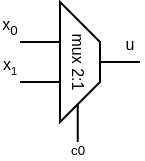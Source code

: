 <mxfile version="24.7.17">
  <diagram name="Page-1" id="VY-0zl7AVMQKiAfX1LNh">
    <mxGraphModel dx="359" dy="269" grid="1" gridSize="10" guides="1" tooltips="1" connect="1" arrows="1" fold="1" page="1" pageScale="1" pageWidth="827" pageHeight="1169" math="0" shadow="0">
      <root>
        <mxCell id="0" />
        <mxCell id="1" parent="0" />
        <mxCell id="kiI8VW62KH7JVP557ECE-12" value="" style="endArrow=none;html=1;rounded=0;" edge="1" parent="1">
          <mxGeometry width="50" height="50" relative="1" as="geometry">
            <mxPoint x="408.87" y="420" as="sourcePoint" />
            <mxPoint x="408.87" y="390" as="targetPoint" />
          </mxGeometry>
        </mxCell>
        <mxCell id="kiI8VW62KH7JVP557ECE-13" value="&lt;font style=&quot;&quot;&gt;&lt;span style=&quot;font-size: 8px;&quot;&gt;&lt;sub&gt;c0&lt;/sub&gt;&lt;/span&gt;&lt;/font&gt;" style="text;html=1;align=center;verticalAlign=middle;whiteSpace=wrap;rounded=0;" vertex="1" parent="1">
          <mxGeometry x="404" y="420" width="10" as="geometry" />
        </mxCell>
        <mxCell id="kiI8VW62KH7JVP557ECE-3" value="" style="endArrow=none;html=1;rounded=0;" edge="1" parent="1">
          <mxGeometry width="50" height="50" relative="1" as="geometry">
            <mxPoint x="380" y="370" as="sourcePoint" />
            <mxPoint x="400" y="370" as="targetPoint" />
          </mxGeometry>
        </mxCell>
        <mxCell id="kiI8VW62KH7JVP557ECE-4" value="" style="endArrow=none;html=1;rounded=0;" edge="1" parent="1">
          <mxGeometry width="50" height="50" relative="1" as="geometry">
            <mxPoint x="380" y="390" as="sourcePoint" />
            <mxPoint x="400" y="390" as="targetPoint" />
          </mxGeometry>
        </mxCell>
        <mxCell id="kiI8VW62KH7JVP557ECE-5" value="&lt;font style=&quot;font-size: 8px;&quot;&gt;x&lt;sub&gt;0&lt;/sub&gt;&lt;/font&gt;" style="text;html=1;align=center;verticalAlign=middle;whiteSpace=wrap;rounded=0;" vertex="1" parent="1">
          <mxGeometry x="370" y="360" width="10" as="geometry" />
        </mxCell>
        <mxCell id="kiI8VW62KH7JVP557ECE-6" value="&lt;font style=&quot;font-size: 8px;&quot;&gt;x&lt;/font&gt;&lt;font style=&quot;font-size: 6.667px;&quot;&gt;&lt;sub&gt;1&lt;/sub&gt;&lt;/font&gt;" style="text;html=1;align=center;verticalAlign=middle;whiteSpace=wrap;rounded=0;" vertex="1" parent="1">
          <mxGeometry x="370" y="380" width="10" as="geometry" />
        </mxCell>
        <mxCell id="kiI8VW62KH7JVP557ECE-7" value="&lt;div&gt;&lt;span style=&quot;background-color: initial;&quot;&gt;&lt;font style=&quot;font-size: 8px;&quot;&gt;mux 2:1&lt;/font&gt;&lt;/span&gt;&lt;br&gt;&lt;/div&gt;" style="shape=trapezoid;perimeter=trapezoidPerimeter;whiteSpace=wrap;html=1;fixedSize=1;rotation=90;" vertex="1" parent="1">
          <mxGeometry x="380" y="370" width="60" height="20" as="geometry" />
        </mxCell>
        <mxCell id="kiI8VW62KH7JVP557ECE-8" value="" style="endArrow=none;html=1;rounded=0;exitX=0.5;exitY=0;exitDx=0;exitDy=0;" edge="1" parent="1">
          <mxGeometry width="50" height="50" relative="1" as="geometry">
            <mxPoint x="420" y="380.0" as="sourcePoint" />
            <mxPoint x="440" y="380.0" as="targetPoint" />
          </mxGeometry>
        </mxCell>
        <mxCell id="kiI8VW62KH7JVP557ECE-9" value="&lt;span style=&quot;font-size: 8px;&quot;&gt;u&lt;/span&gt;" style="text;html=1;align=center;verticalAlign=middle;whiteSpace=wrap;rounded=0;" vertex="1" parent="1">
          <mxGeometry x="430" y="370.0" width="10" as="geometry" />
        </mxCell>
      </root>
    </mxGraphModel>
  </diagram>
</mxfile>
